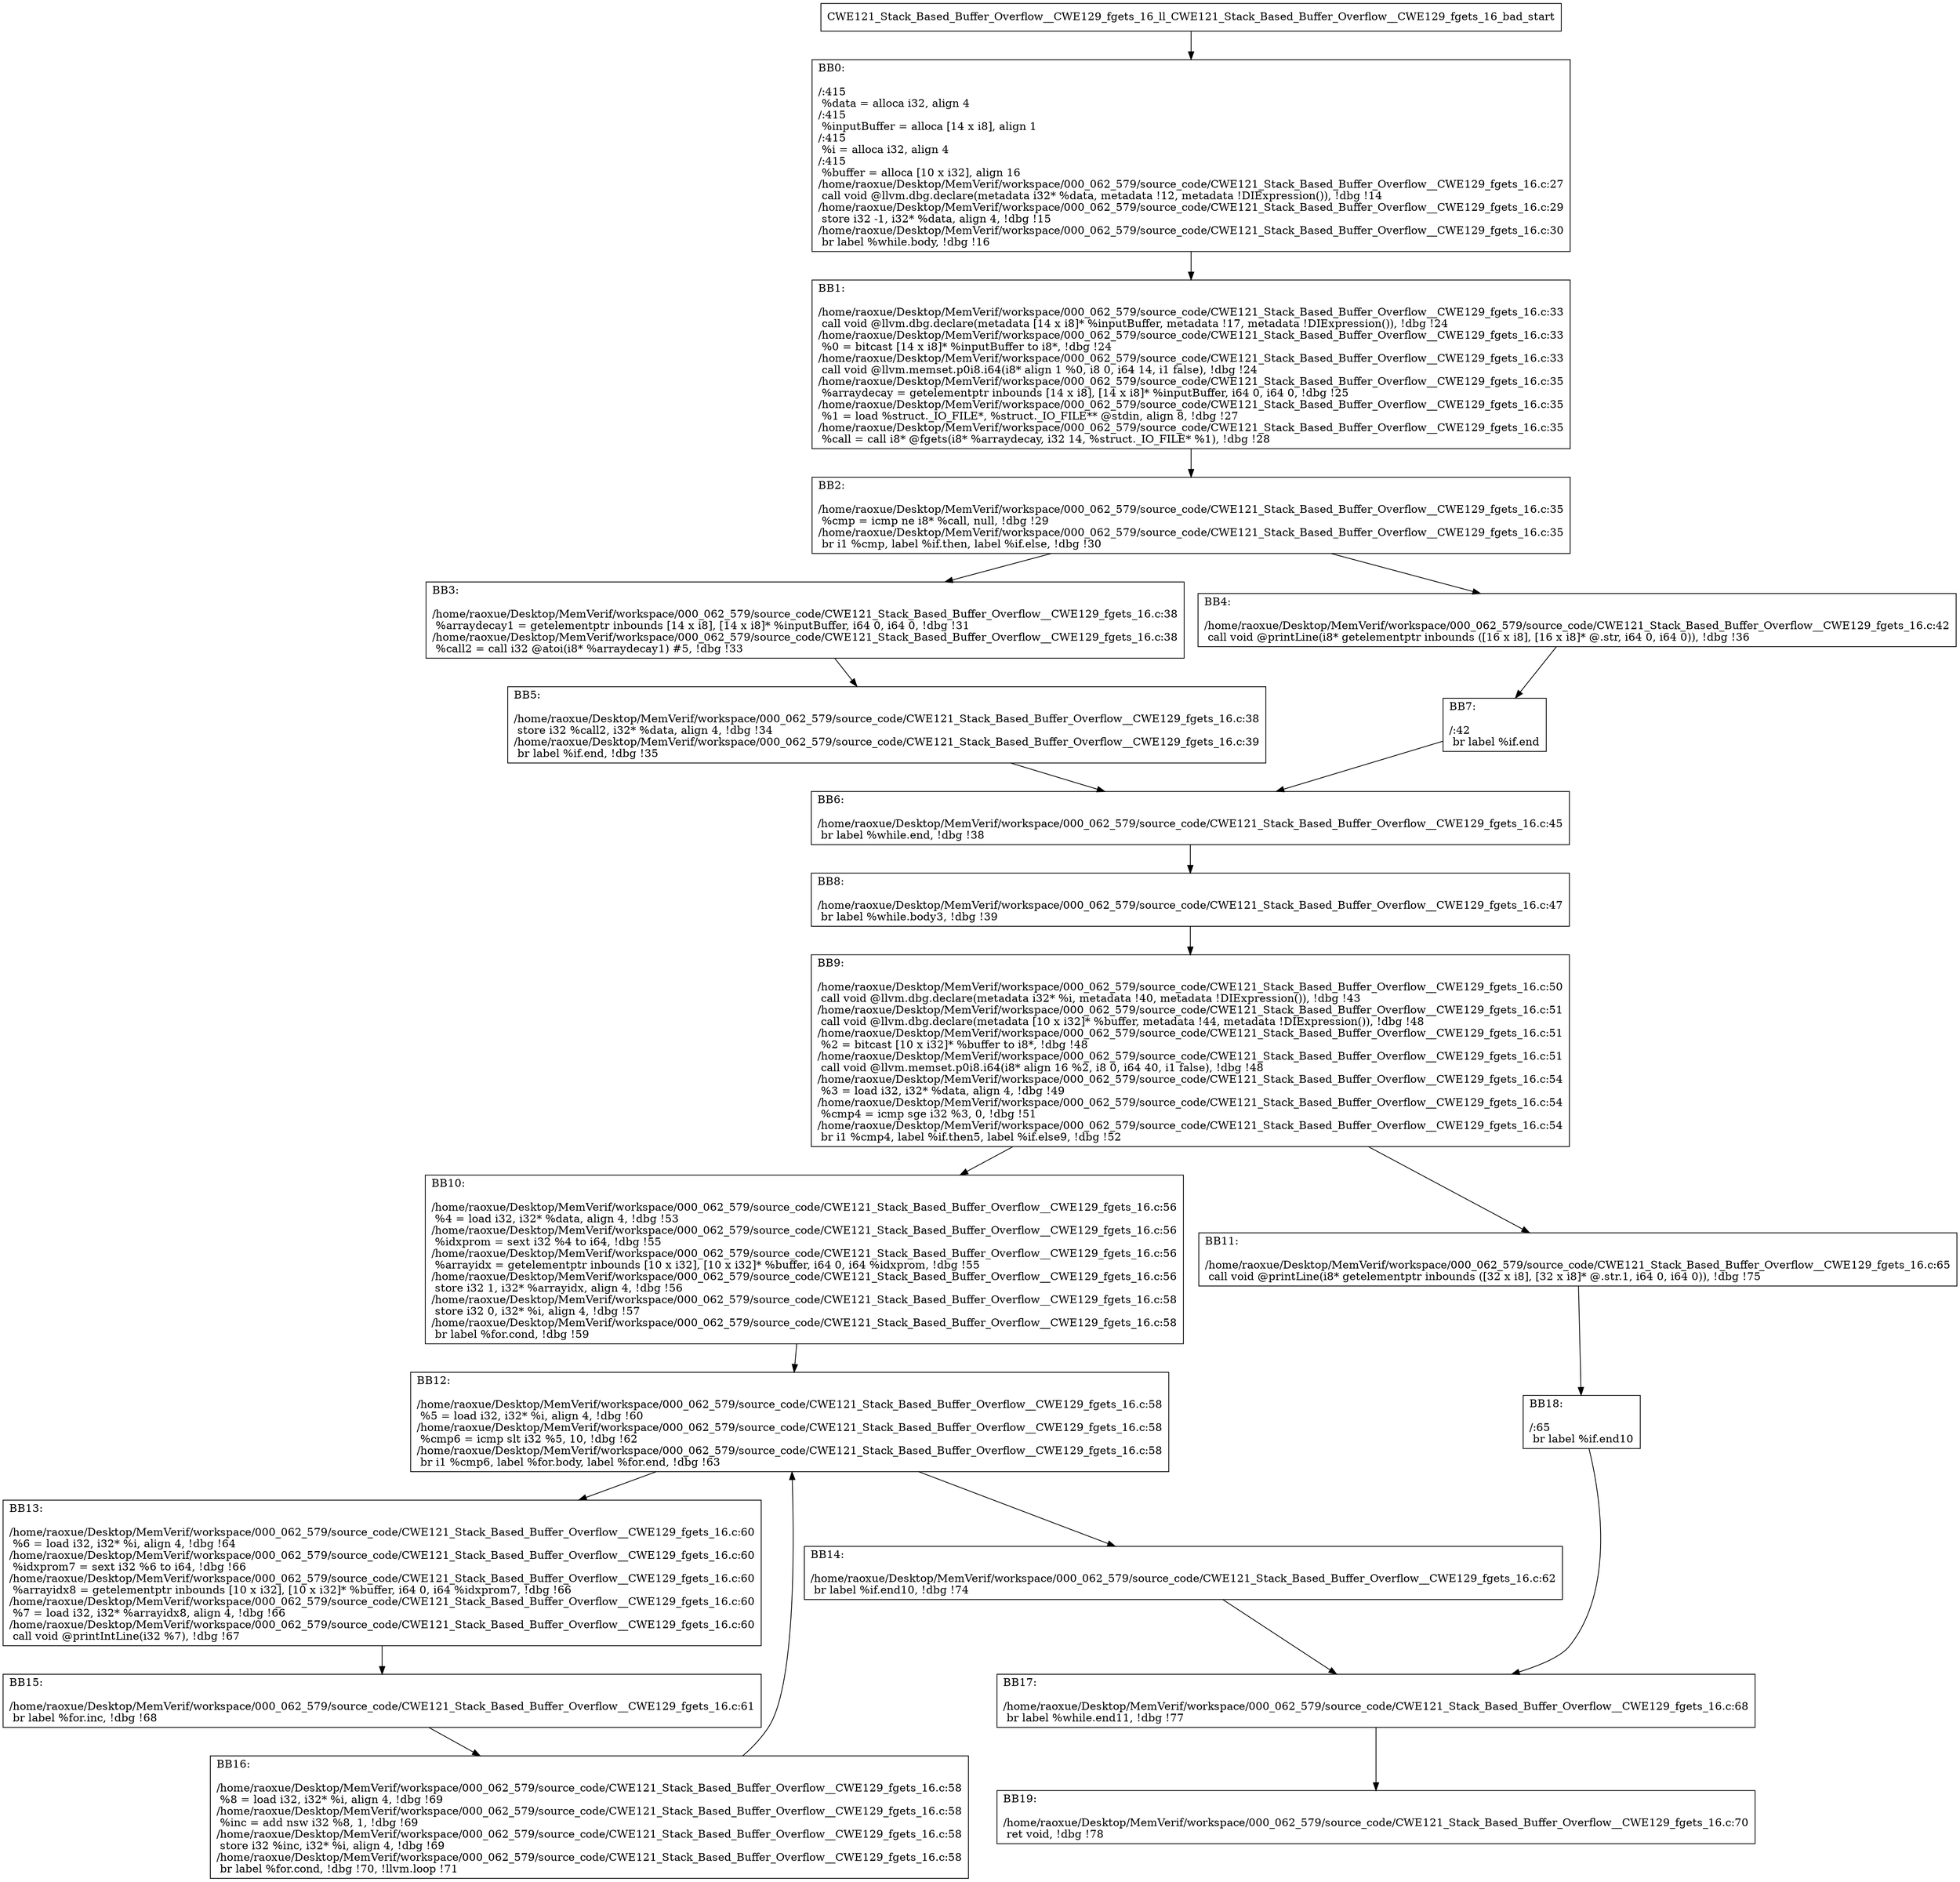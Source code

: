 digraph "CFG for'CWE121_Stack_Based_Buffer_Overflow__CWE129_fgets_16_ll_CWE121_Stack_Based_Buffer_Overflow__CWE129_fgets_16_bad' function" {
	BBCWE121_Stack_Based_Buffer_Overflow__CWE129_fgets_16_ll_CWE121_Stack_Based_Buffer_Overflow__CWE129_fgets_16_bad_start[shape=record,label="{CWE121_Stack_Based_Buffer_Overflow__CWE129_fgets_16_ll_CWE121_Stack_Based_Buffer_Overflow__CWE129_fgets_16_bad_start}"];
	BBCWE121_Stack_Based_Buffer_Overflow__CWE129_fgets_16_ll_CWE121_Stack_Based_Buffer_Overflow__CWE129_fgets_16_bad_start-> CWE121_Stack_Based_Buffer_Overflow__CWE129_fgets_16_ll_CWE121_Stack_Based_Buffer_Overflow__CWE129_fgets_16_badBB0;
	CWE121_Stack_Based_Buffer_Overflow__CWE129_fgets_16_ll_CWE121_Stack_Based_Buffer_Overflow__CWE129_fgets_16_badBB0 [shape=record, label="{BB0:\l\l/:415\l
  %data = alloca i32, align 4\l
/:415\l
  %inputBuffer = alloca [14 x i8], align 1\l
/:415\l
  %i = alloca i32, align 4\l
/:415\l
  %buffer = alloca [10 x i32], align 16\l
/home/raoxue/Desktop/MemVerif/workspace/000_062_579/source_code/CWE121_Stack_Based_Buffer_Overflow__CWE129_fgets_16.c:27\l
  call void @llvm.dbg.declare(metadata i32* %data, metadata !12, metadata !DIExpression()), !dbg !14\l
/home/raoxue/Desktop/MemVerif/workspace/000_062_579/source_code/CWE121_Stack_Based_Buffer_Overflow__CWE129_fgets_16.c:29\l
  store i32 -1, i32* %data, align 4, !dbg !15\l
/home/raoxue/Desktop/MemVerif/workspace/000_062_579/source_code/CWE121_Stack_Based_Buffer_Overflow__CWE129_fgets_16.c:30\l
  br label %while.body, !dbg !16\l
}"];
	CWE121_Stack_Based_Buffer_Overflow__CWE129_fgets_16_ll_CWE121_Stack_Based_Buffer_Overflow__CWE129_fgets_16_badBB0-> CWE121_Stack_Based_Buffer_Overflow__CWE129_fgets_16_ll_CWE121_Stack_Based_Buffer_Overflow__CWE129_fgets_16_badBB1;
	CWE121_Stack_Based_Buffer_Overflow__CWE129_fgets_16_ll_CWE121_Stack_Based_Buffer_Overflow__CWE129_fgets_16_badBB1 [shape=record, label="{BB1:\l\l/home/raoxue/Desktop/MemVerif/workspace/000_062_579/source_code/CWE121_Stack_Based_Buffer_Overflow__CWE129_fgets_16.c:33\l
  call void @llvm.dbg.declare(metadata [14 x i8]* %inputBuffer, metadata !17, metadata !DIExpression()), !dbg !24\l
/home/raoxue/Desktop/MemVerif/workspace/000_062_579/source_code/CWE121_Stack_Based_Buffer_Overflow__CWE129_fgets_16.c:33\l
  %0 = bitcast [14 x i8]* %inputBuffer to i8*, !dbg !24\l
/home/raoxue/Desktop/MemVerif/workspace/000_062_579/source_code/CWE121_Stack_Based_Buffer_Overflow__CWE129_fgets_16.c:33\l
  call void @llvm.memset.p0i8.i64(i8* align 1 %0, i8 0, i64 14, i1 false), !dbg !24\l
/home/raoxue/Desktop/MemVerif/workspace/000_062_579/source_code/CWE121_Stack_Based_Buffer_Overflow__CWE129_fgets_16.c:35\l
  %arraydecay = getelementptr inbounds [14 x i8], [14 x i8]* %inputBuffer, i64 0, i64 0, !dbg !25\l
/home/raoxue/Desktop/MemVerif/workspace/000_062_579/source_code/CWE121_Stack_Based_Buffer_Overflow__CWE129_fgets_16.c:35\l
  %1 = load %struct._IO_FILE*, %struct._IO_FILE** @stdin, align 8, !dbg !27\l
/home/raoxue/Desktop/MemVerif/workspace/000_062_579/source_code/CWE121_Stack_Based_Buffer_Overflow__CWE129_fgets_16.c:35\l
  %call = call i8* @fgets(i8* %arraydecay, i32 14, %struct._IO_FILE* %1), !dbg !28\l
}"];
	CWE121_Stack_Based_Buffer_Overflow__CWE129_fgets_16_ll_CWE121_Stack_Based_Buffer_Overflow__CWE129_fgets_16_badBB1-> CWE121_Stack_Based_Buffer_Overflow__CWE129_fgets_16_ll_CWE121_Stack_Based_Buffer_Overflow__CWE129_fgets_16_badBB2;
	CWE121_Stack_Based_Buffer_Overflow__CWE129_fgets_16_ll_CWE121_Stack_Based_Buffer_Overflow__CWE129_fgets_16_badBB2 [shape=record, label="{BB2:\l\l/home/raoxue/Desktop/MemVerif/workspace/000_062_579/source_code/CWE121_Stack_Based_Buffer_Overflow__CWE129_fgets_16.c:35\l
  %cmp = icmp ne i8* %call, null, !dbg !29\l
/home/raoxue/Desktop/MemVerif/workspace/000_062_579/source_code/CWE121_Stack_Based_Buffer_Overflow__CWE129_fgets_16.c:35\l
  br i1 %cmp, label %if.then, label %if.else, !dbg !30\l
}"];
	CWE121_Stack_Based_Buffer_Overflow__CWE129_fgets_16_ll_CWE121_Stack_Based_Buffer_Overflow__CWE129_fgets_16_badBB2-> CWE121_Stack_Based_Buffer_Overflow__CWE129_fgets_16_ll_CWE121_Stack_Based_Buffer_Overflow__CWE129_fgets_16_badBB3;
	CWE121_Stack_Based_Buffer_Overflow__CWE129_fgets_16_ll_CWE121_Stack_Based_Buffer_Overflow__CWE129_fgets_16_badBB2-> CWE121_Stack_Based_Buffer_Overflow__CWE129_fgets_16_ll_CWE121_Stack_Based_Buffer_Overflow__CWE129_fgets_16_badBB4;
	CWE121_Stack_Based_Buffer_Overflow__CWE129_fgets_16_ll_CWE121_Stack_Based_Buffer_Overflow__CWE129_fgets_16_badBB3 [shape=record, label="{BB3:\l\l/home/raoxue/Desktop/MemVerif/workspace/000_062_579/source_code/CWE121_Stack_Based_Buffer_Overflow__CWE129_fgets_16.c:38\l
  %arraydecay1 = getelementptr inbounds [14 x i8], [14 x i8]* %inputBuffer, i64 0, i64 0, !dbg !31\l
/home/raoxue/Desktop/MemVerif/workspace/000_062_579/source_code/CWE121_Stack_Based_Buffer_Overflow__CWE129_fgets_16.c:38\l
  %call2 = call i32 @atoi(i8* %arraydecay1) #5, !dbg !33\l
}"];
	CWE121_Stack_Based_Buffer_Overflow__CWE129_fgets_16_ll_CWE121_Stack_Based_Buffer_Overflow__CWE129_fgets_16_badBB3-> CWE121_Stack_Based_Buffer_Overflow__CWE129_fgets_16_ll_CWE121_Stack_Based_Buffer_Overflow__CWE129_fgets_16_badBB5;
	CWE121_Stack_Based_Buffer_Overflow__CWE129_fgets_16_ll_CWE121_Stack_Based_Buffer_Overflow__CWE129_fgets_16_badBB5 [shape=record, label="{BB5:\l\l/home/raoxue/Desktop/MemVerif/workspace/000_062_579/source_code/CWE121_Stack_Based_Buffer_Overflow__CWE129_fgets_16.c:38\l
  store i32 %call2, i32* %data, align 4, !dbg !34\l
/home/raoxue/Desktop/MemVerif/workspace/000_062_579/source_code/CWE121_Stack_Based_Buffer_Overflow__CWE129_fgets_16.c:39\l
  br label %if.end, !dbg !35\l
}"];
	CWE121_Stack_Based_Buffer_Overflow__CWE129_fgets_16_ll_CWE121_Stack_Based_Buffer_Overflow__CWE129_fgets_16_badBB5-> CWE121_Stack_Based_Buffer_Overflow__CWE129_fgets_16_ll_CWE121_Stack_Based_Buffer_Overflow__CWE129_fgets_16_badBB6;
	CWE121_Stack_Based_Buffer_Overflow__CWE129_fgets_16_ll_CWE121_Stack_Based_Buffer_Overflow__CWE129_fgets_16_badBB4 [shape=record, label="{BB4:\l\l/home/raoxue/Desktop/MemVerif/workspace/000_062_579/source_code/CWE121_Stack_Based_Buffer_Overflow__CWE129_fgets_16.c:42\l
  call void @printLine(i8* getelementptr inbounds ([16 x i8], [16 x i8]* @.str, i64 0, i64 0)), !dbg !36\l
}"];
	CWE121_Stack_Based_Buffer_Overflow__CWE129_fgets_16_ll_CWE121_Stack_Based_Buffer_Overflow__CWE129_fgets_16_badBB4-> CWE121_Stack_Based_Buffer_Overflow__CWE129_fgets_16_ll_CWE121_Stack_Based_Buffer_Overflow__CWE129_fgets_16_badBB7;
	CWE121_Stack_Based_Buffer_Overflow__CWE129_fgets_16_ll_CWE121_Stack_Based_Buffer_Overflow__CWE129_fgets_16_badBB7 [shape=record, label="{BB7:\l\l/:42\l
  br label %if.end\l
}"];
	CWE121_Stack_Based_Buffer_Overflow__CWE129_fgets_16_ll_CWE121_Stack_Based_Buffer_Overflow__CWE129_fgets_16_badBB7-> CWE121_Stack_Based_Buffer_Overflow__CWE129_fgets_16_ll_CWE121_Stack_Based_Buffer_Overflow__CWE129_fgets_16_badBB6;
	CWE121_Stack_Based_Buffer_Overflow__CWE129_fgets_16_ll_CWE121_Stack_Based_Buffer_Overflow__CWE129_fgets_16_badBB6 [shape=record, label="{BB6:\l\l/home/raoxue/Desktop/MemVerif/workspace/000_062_579/source_code/CWE121_Stack_Based_Buffer_Overflow__CWE129_fgets_16.c:45\l
  br label %while.end, !dbg !38\l
}"];
	CWE121_Stack_Based_Buffer_Overflow__CWE129_fgets_16_ll_CWE121_Stack_Based_Buffer_Overflow__CWE129_fgets_16_badBB6-> CWE121_Stack_Based_Buffer_Overflow__CWE129_fgets_16_ll_CWE121_Stack_Based_Buffer_Overflow__CWE129_fgets_16_badBB8;
	CWE121_Stack_Based_Buffer_Overflow__CWE129_fgets_16_ll_CWE121_Stack_Based_Buffer_Overflow__CWE129_fgets_16_badBB8 [shape=record, label="{BB8:\l\l/home/raoxue/Desktop/MemVerif/workspace/000_062_579/source_code/CWE121_Stack_Based_Buffer_Overflow__CWE129_fgets_16.c:47\l
  br label %while.body3, !dbg !39\l
}"];
	CWE121_Stack_Based_Buffer_Overflow__CWE129_fgets_16_ll_CWE121_Stack_Based_Buffer_Overflow__CWE129_fgets_16_badBB8-> CWE121_Stack_Based_Buffer_Overflow__CWE129_fgets_16_ll_CWE121_Stack_Based_Buffer_Overflow__CWE129_fgets_16_badBB9;
	CWE121_Stack_Based_Buffer_Overflow__CWE129_fgets_16_ll_CWE121_Stack_Based_Buffer_Overflow__CWE129_fgets_16_badBB9 [shape=record, label="{BB9:\l\l/home/raoxue/Desktop/MemVerif/workspace/000_062_579/source_code/CWE121_Stack_Based_Buffer_Overflow__CWE129_fgets_16.c:50\l
  call void @llvm.dbg.declare(metadata i32* %i, metadata !40, metadata !DIExpression()), !dbg !43\l
/home/raoxue/Desktop/MemVerif/workspace/000_062_579/source_code/CWE121_Stack_Based_Buffer_Overflow__CWE129_fgets_16.c:51\l
  call void @llvm.dbg.declare(metadata [10 x i32]* %buffer, metadata !44, metadata !DIExpression()), !dbg !48\l
/home/raoxue/Desktop/MemVerif/workspace/000_062_579/source_code/CWE121_Stack_Based_Buffer_Overflow__CWE129_fgets_16.c:51\l
  %2 = bitcast [10 x i32]* %buffer to i8*, !dbg !48\l
/home/raoxue/Desktop/MemVerif/workspace/000_062_579/source_code/CWE121_Stack_Based_Buffer_Overflow__CWE129_fgets_16.c:51\l
  call void @llvm.memset.p0i8.i64(i8* align 16 %2, i8 0, i64 40, i1 false), !dbg !48\l
/home/raoxue/Desktop/MemVerif/workspace/000_062_579/source_code/CWE121_Stack_Based_Buffer_Overflow__CWE129_fgets_16.c:54\l
  %3 = load i32, i32* %data, align 4, !dbg !49\l
/home/raoxue/Desktop/MemVerif/workspace/000_062_579/source_code/CWE121_Stack_Based_Buffer_Overflow__CWE129_fgets_16.c:54\l
  %cmp4 = icmp sge i32 %3, 0, !dbg !51\l
/home/raoxue/Desktop/MemVerif/workspace/000_062_579/source_code/CWE121_Stack_Based_Buffer_Overflow__CWE129_fgets_16.c:54\l
  br i1 %cmp4, label %if.then5, label %if.else9, !dbg !52\l
}"];
	CWE121_Stack_Based_Buffer_Overflow__CWE129_fgets_16_ll_CWE121_Stack_Based_Buffer_Overflow__CWE129_fgets_16_badBB9-> CWE121_Stack_Based_Buffer_Overflow__CWE129_fgets_16_ll_CWE121_Stack_Based_Buffer_Overflow__CWE129_fgets_16_badBB10;
	CWE121_Stack_Based_Buffer_Overflow__CWE129_fgets_16_ll_CWE121_Stack_Based_Buffer_Overflow__CWE129_fgets_16_badBB9-> CWE121_Stack_Based_Buffer_Overflow__CWE129_fgets_16_ll_CWE121_Stack_Based_Buffer_Overflow__CWE129_fgets_16_badBB11;
	CWE121_Stack_Based_Buffer_Overflow__CWE129_fgets_16_ll_CWE121_Stack_Based_Buffer_Overflow__CWE129_fgets_16_badBB10 [shape=record, label="{BB10:\l\l/home/raoxue/Desktop/MemVerif/workspace/000_062_579/source_code/CWE121_Stack_Based_Buffer_Overflow__CWE129_fgets_16.c:56\l
  %4 = load i32, i32* %data, align 4, !dbg !53\l
/home/raoxue/Desktop/MemVerif/workspace/000_062_579/source_code/CWE121_Stack_Based_Buffer_Overflow__CWE129_fgets_16.c:56\l
  %idxprom = sext i32 %4 to i64, !dbg !55\l
/home/raoxue/Desktop/MemVerif/workspace/000_062_579/source_code/CWE121_Stack_Based_Buffer_Overflow__CWE129_fgets_16.c:56\l
  %arrayidx = getelementptr inbounds [10 x i32], [10 x i32]* %buffer, i64 0, i64 %idxprom, !dbg !55\l
/home/raoxue/Desktop/MemVerif/workspace/000_062_579/source_code/CWE121_Stack_Based_Buffer_Overflow__CWE129_fgets_16.c:56\l
  store i32 1, i32* %arrayidx, align 4, !dbg !56\l
/home/raoxue/Desktop/MemVerif/workspace/000_062_579/source_code/CWE121_Stack_Based_Buffer_Overflow__CWE129_fgets_16.c:58\l
  store i32 0, i32* %i, align 4, !dbg !57\l
/home/raoxue/Desktop/MemVerif/workspace/000_062_579/source_code/CWE121_Stack_Based_Buffer_Overflow__CWE129_fgets_16.c:58\l
  br label %for.cond, !dbg !59\l
}"];
	CWE121_Stack_Based_Buffer_Overflow__CWE129_fgets_16_ll_CWE121_Stack_Based_Buffer_Overflow__CWE129_fgets_16_badBB10-> CWE121_Stack_Based_Buffer_Overflow__CWE129_fgets_16_ll_CWE121_Stack_Based_Buffer_Overflow__CWE129_fgets_16_badBB12;
	CWE121_Stack_Based_Buffer_Overflow__CWE129_fgets_16_ll_CWE121_Stack_Based_Buffer_Overflow__CWE129_fgets_16_badBB12 [shape=record, label="{BB12:\l\l/home/raoxue/Desktop/MemVerif/workspace/000_062_579/source_code/CWE121_Stack_Based_Buffer_Overflow__CWE129_fgets_16.c:58\l
  %5 = load i32, i32* %i, align 4, !dbg !60\l
/home/raoxue/Desktop/MemVerif/workspace/000_062_579/source_code/CWE121_Stack_Based_Buffer_Overflow__CWE129_fgets_16.c:58\l
  %cmp6 = icmp slt i32 %5, 10, !dbg !62\l
/home/raoxue/Desktop/MemVerif/workspace/000_062_579/source_code/CWE121_Stack_Based_Buffer_Overflow__CWE129_fgets_16.c:58\l
  br i1 %cmp6, label %for.body, label %for.end, !dbg !63\l
}"];
	CWE121_Stack_Based_Buffer_Overflow__CWE129_fgets_16_ll_CWE121_Stack_Based_Buffer_Overflow__CWE129_fgets_16_badBB12-> CWE121_Stack_Based_Buffer_Overflow__CWE129_fgets_16_ll_CWE121_Stack_Based_Buffer_Overflow__CWE129_fgets_16_badBB13;
	CWE121_Stack_Based_Buffer_Overflow__CWE129_fgets_16_ll_CWE121_Stack_Based_Buffer_Overflow__CWE129_fgets_16_badBB12-> CWE121_Stack_Based_Buffer_Overflow__CWE129_fgets_16_ll_CWE121_Stack_Based_Buffer_Overflow__CWE129_fgets_16_badBB14;
	CWE121_Stack_Based_Buffer_Overflow__CWE129_fgets_16_ll_CWE121_Stack_Based_Buffer_Overflow__CWE129_fgets_16_badBB13 [shape=record, label="{BB13:\l\l/home/raoxue/Desktop/MemVerif/workspace/000_062_579/source_code/CWE121_Stack_Based_Buffer_Overflow__CWE129_fgets_16.c:60\l
  %6 = load i32, i32* %i, align 4, !dbg !64\l
/home/raoxue/Desktop/MemVerif/workspace/000_062_579/source_code/CWE121_Stack_Based_Buffer_Overflow__CWE129_fgets_16.c:60\l
  %idxprom7 = sext i32 %6 to i64, !dbg !66\l
/home/raoxue/Desktop/MemVerif/workspace/000_062_579/source_code/CWE121_Stack_Based_Buffer_Overflow__CWE129_fgets_16.c:60\l
  %arrayidx8 = getelementptr inbounds [10 x i32], [10 x i32]* %buffer, i64 0, i64 %idxprom7, !dbg !66\l
/home/raoxue/Desktop/MemVerif/workspace/000_062_579/source_code/CWE121_Stack_Based_Buffer_Overflow__CWE129_fgets_16.c:60\l
  %7 = load i32, i32* %arrayidx8, align 4, !dbg !66\l
/home/raoxue/Desktop/MemVerif/workspace/000_062_579/source_code/CWE121_Stack_Based_Buffer_Overflow__CWE129_fgets_16.c:60\l
  call void @printIntLine(i32 %7), !dbg !67\l
}"];
	CWE121_Stack_Based_Buffer_Overflow__CWE129_fgets_16_ll_CWE121_Stack_Based_Buffer_Overflow__CWE129_fgets_16_badBB13-> CWE121_Stack_Based_Buffer_Overflow__CWE129_fgets_16_ll_CWE121_Stack_Based_Buffer_Overflow__CWE129_fgets_16_badBB15;
	CWE121_Stack_Based_Buffer_Overflow__CWE129_fgets_16_ll_CWE121_Stack_Based_Buffer_Overflow__CWE129_fgets_16_badBB15 [shape=record, label="{BB15:\l\l/home/raoxue/Desktop/MemVerif/workspace/000_062_579/source_code/CWE121_Stack_Based_Buffer_Overflow__CWE129_fgets_16.c:61\l
  br label %for.inc, !dbg !68\l
}"];
	CWE121_Stack_Based_Buffer_Overflow__CWE129_fgets_16_ll_CWE121_Stack_Based_Buffer_Overflow__CWE129_fgets_16_badBB15-> CWE121_Stack_Based_Buffer_Overflow__CWE129_fgets_16_ll_CWE121_Stack_Based_Buffer_Overflow__CWE129_fgets_16_badBB16;
	CWE121_Stack_Based_Buffer_Overflow__CWE129_fgets_16_ll_CWE121_Stack_Based_Buffer_Overflow__CWE129_fgets_16_badBB16 [shape=record, label="{BB16:\l\l/home/raoxue/Desktop/MemVerif/workspace/000_062_579/source_code/CWE121_Stack_Based_Buffer_Overflow__CWE129_fgets_16.c:58\l
  %8 = load i32, i32* %i, align 4, !dbg !69\l
/home/raoxue/Desktop/MemVerif/workspace/000_062_579/source_code/CWE121_Stack_Based_Buffer_Overflow__CWE129_fgets_16.c:58\l
  %inc = add nsw i32 %8, 1, !dbg !69\l
/home/raoxue/Desktop/MemVerif/workspace/000_062_579/source_code/CWE121_Stack_Based_Buffer_Overflow__CWE129_fgets_16.c:58\l
  store i32 %inc, i32* %i, align 4, !dbg !69\l
/home/raoxue/Desktop/MemVerif/workspace/000_062_579/source_code/CWE121_Stack_Based_Buffer_Overflow__CWE129_fgets_16.c:58\l
  br label %for.cond, !dbg !70, !llvm.loop !71\l
}"];
	CWE121_Stack_Based_Buffer_Overflow__CWE129_fgets_16_ll_CWE121_Stack_Based_Buffer_Overflow__CWE129_fgets_16_badBB16-> CWE121_Stack_Based_Buffer_Overflow__CWE129_fgets_16_ll_CWE121_Stack_Based_Buffer_Overflow__CWE129_fgets_16_badBB12;
	CWE121_Stack_Based_Buffer_Overflow__CWE129_fgets_16_ll_CWE121_Stack_Based_Buffer_Overflow__CWE129_fgets_16_badBB14 [shape=record, label="{BB14:\l\l/home/raoxue/Desktop/MemVerif/workspace/000_062_579/source_code/CWE121_Stack_Based_Buffer_Overflow__CWE129_fgets_16.c:62\l
  br label %if.end10, !dbg !74\l
}"];
	CWE121_Stack_Based_Buffer_Overflow__CWE129_fgets_16_ll_CWE121_Stack_Based_Buffer_Overflow__CWE129_fgets_16_badBB14-> CWE121_Stack_Based_Buffer_Overflow__CWE129_fgets_16_ll_CWE121_Stack_Based_Buffer_Overflow__CWE129_fgets_16_badBB17;
	CWE121_Stack_Based_Buffer_Overflow__CWE129_fgets_16_ll_CWE121_Stack_Based_Buffer_Overflow__CWE129_fgets_16_badBB11 [shape=record, label="{BB11:\l\l/home/raoxue/Desktop/MemVerif/workspace/000_062_579/source_code/CWE121_Stack_Based_Buffer_Overflow__CWE129_fgets_16.c:65\l
  call void @printLine(i8* getelementptr inbounds ([32 x i8], [32 x i8]* @.str.1, i64 0, i64 0)), !dbg !75\l
}"];
	CWE121_Stack_Based_Buffer_Overflow__CWE129_fgets_16_ll_CWE121_Stack_Based_Buffer_Overflow__CWE129_fgets_16_badBB11-> CWE121_Stack_Based_Buffer_Overflow__CWE129_fgets_16_ll_CWE121_Stack_Based_Buffer_Overflow__CWE129_fgets_16_badBB18;
	CWE121_Stack_Based_Buffer_Overflow__CWE129_fgets_16_ll_CWE121_Stack_Based_Buffer_Overflow__CWE129_fgets_16_badBB18 [shape=record, label="{BB18:\l\l/:65\l
  br label %if.end10\l
}"];
	CWE121_Stack_Based_Buffer_Overflow__CWE129_fgets_16_ll_CWE121_Stack_Based_Buffer_Overflow__CWE129_fgets_16_badBB18-> CWE121_Stack_Based_Buffer_Overflow__CWE129_fgets_16_ll_CWE121_Stack_Based_Buffer_Overflow__CWE129_fgets_16_badBB17;
	CWE121_Stack_Based_Buffer_Overflow__CWE129_fgets_16_ll_CWE121_Stack_Based_Buffer_Overflow__CWE129_fgets_16_badBB17 [shape=record, label="{BB17:\l\l/home/raoxue/Desktop/MemVerif/workspace/000_062_579/source_code/CWE121_Stack_Based_Buffer_Overflow__CWE129_fgets_16.c:68\l
  br label %while.end11, !dbg !77\l
}"];
	CWE121_Stack_Based_Buffer_Overflow__CWE129_fgets_16_ll_CWE121_Stack_Based_Buffer_Overflow__CWE129_fgets_16_badBB17-> CWE121_Stack_Based_Buffer_Overflow__CWE129_fgets_16_ll_CWE121_Stack_Based_Buffer_Overflow__CWE129_fgets_16_badBB19;
	CWE121_Stack_Based_Buffer_Overflow__CWE129_fgets_16_ll_CWE121_Stack_Based_Buffer_Overflow__CWE129_fgets_16_badBB19 [shape=record, label="{BB19:\l\l/home/raoxue/Desktop/MemVerif/workspace/000_062_579/source_code/CWE121_Stack_Based_Buffer_Overflow__CWE129_fgets_16.c:70\l
  ret void, !dbg !78\l
}"];
}
